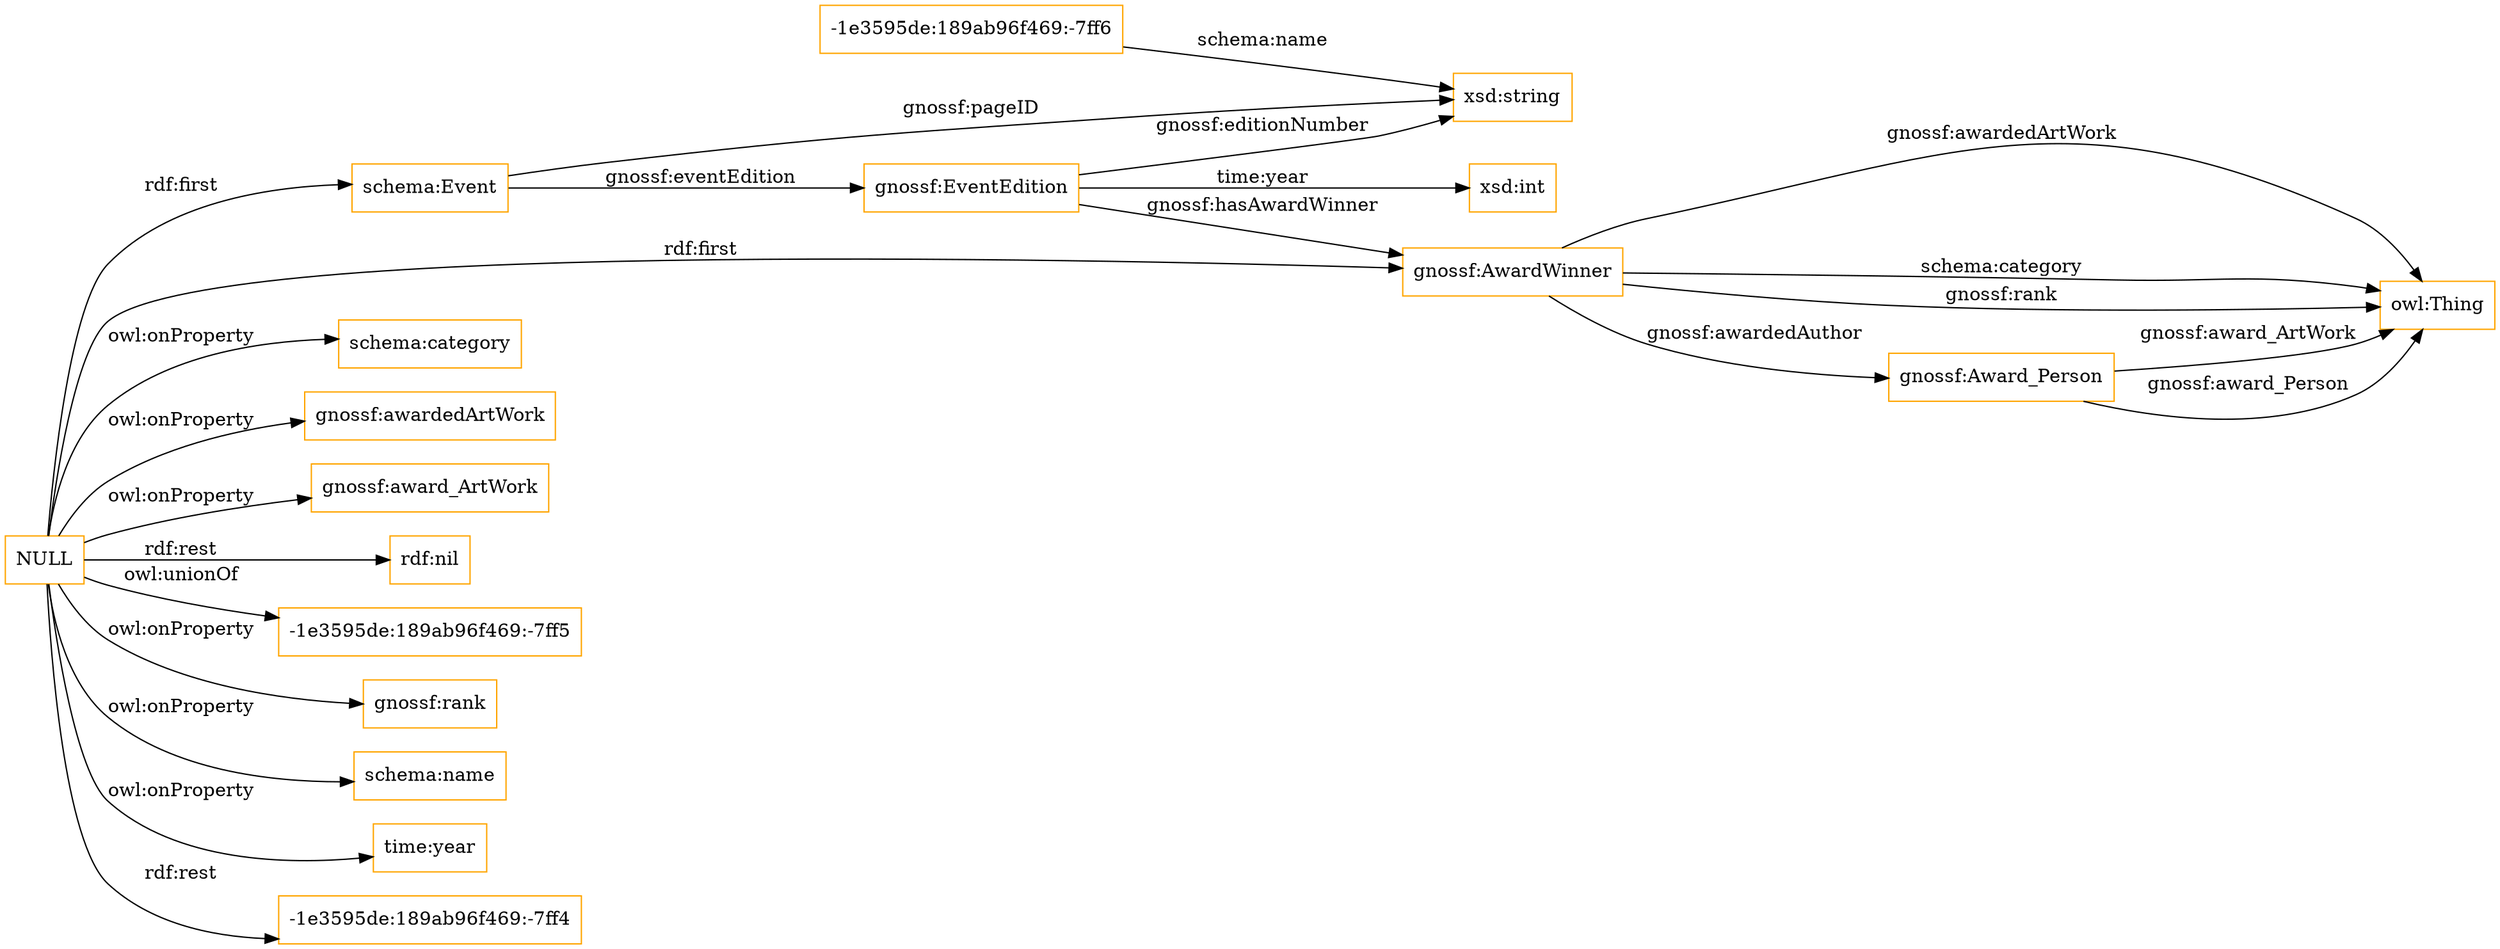 digraph ar2dtool_diagram { 
rankdir=LR;
size="1501"
node [shape = rectangle, color="orange"]; "-1e3595de:189ab96f469:-7ff6" "gnossf:AwardWinner" "schema:Event" "gnossf:Award_Person" "gnossf:EventEdition" ; /*classes style*/
	"NULL" -> "schema:category" [ label = "owl:onProperty" ];
	"NULL" -> "gnossf:awardedArtWork" [ label = "owl:onProperty" ];
	"NULL" -> "gnossf:award_ArtWork" [ label = "owl:onProperty" ];
	"NULL" -> "rdf:nil" [ label = "rdf:rest" ];
	"NULL" -> "gnossf:AwardWinner" [ label = "rdf:first" ];
	"NULL" -> "-1e3595de:189ab96f469:-7ff5" [ label = "owl:unionOf" ];
	"NULL" -> "gnossf:rank" [ label = "owl:onProperty" ];
	"NULL" -> "schema:name" [ label = "owl:onProperty" ];
	"NULL" -> "schema:Event" [ label = "rdf:first" ];
	"NULL" -> "time:year" [ label = "owl:onProperty" ];
	"NULL" -> "-1e3595de:189ab96f469:-7ff4" [ label = "rdf:rest" ];
	"gnossf:AwardWinner" -> "owl:Thing" [ label = "gnossf:awardedArtWork" ];
	"-1e3595de:189ab96f469:-7ff6" -> "xsd:string" [ label = "schema:name" ];
	"gnossf:EventEdition" -> "xsd:string" [ label = "gnossf:editionNumber" ];
	"schema:Event" -> "gnossf:EventEdition" [ label = "gnossf:eventEdition" ];
	"gnossf:Award_Person" -> "owl:Thing" [ label = "gnossf:award_Person" ];
	"schema:Event" -> "xsd:string" [ label = "gnossf:pageID" ];
	"gnossf:AwardWinner" -> "owl:Thing" [ label = "schema:category" ];
	"gnossf:EventEdition" -> "gnossf:AwardWinner" [ label = "gnossf:hasAwardWinner" ];
	"gnossf:EventEdition" -> "xsd:int" [ label = "time:year" ];
	"gnossf:AwardWinner" -> "gnossf:Award_Person" [ label = "gnossf:awardedAuthor" ];
	"gnossf:Award_Person" -> "owl:Thing" [ label = "gnossf:award_ArtWork" ];
	"gnossf:AwardWinner" -> "owl:Thing" [ label = "gnossf:rank" ];

}
